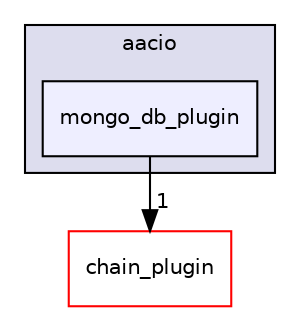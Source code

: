 digraph "plugins/mongo_db_plugin/include/aacio/mongo_db_plugin" {
  compound=true
  node [ fontsize="10", fontname="Helvetica"];
  edge [ labelfontsize="10", labelfontname="Helvetica"];
  subgraph clusterdir_fd2443c58a1545792c895217bd094e38 {
    graph [ bgcolor="#ddddee", pencolor="black", label="aacio" fontname="Helvetica", fontsize="10", URL="dir_fd2443c58a1545792c895217bd094e38.html"]
  dir_661ba8763f527e4adde302e4b86eb4a6 [shape=box, label="mongo_db_plugin", style="filled", fillcolor="#eeeeff", pencolor="black", URL="dir_661ba8763f527e4adde302e4b86eb4a6.html"];
  }
  dir_602e6d607ea05a3811091b067ebfa4ac [shape=box label="chain_plugin" fillcolor="white" style="filled" color="red" URL="dir_602e6d607ea05a3811091b067ebfa4ac.html"];
  dir_661ba8763f527e4adde302e4b86eb4a6->dir_602e6d607ea05a3811091b067ebfa4ac [headlabel="1", labeldistance=1.5 headhref="dir_001863_001848.html"];
}

